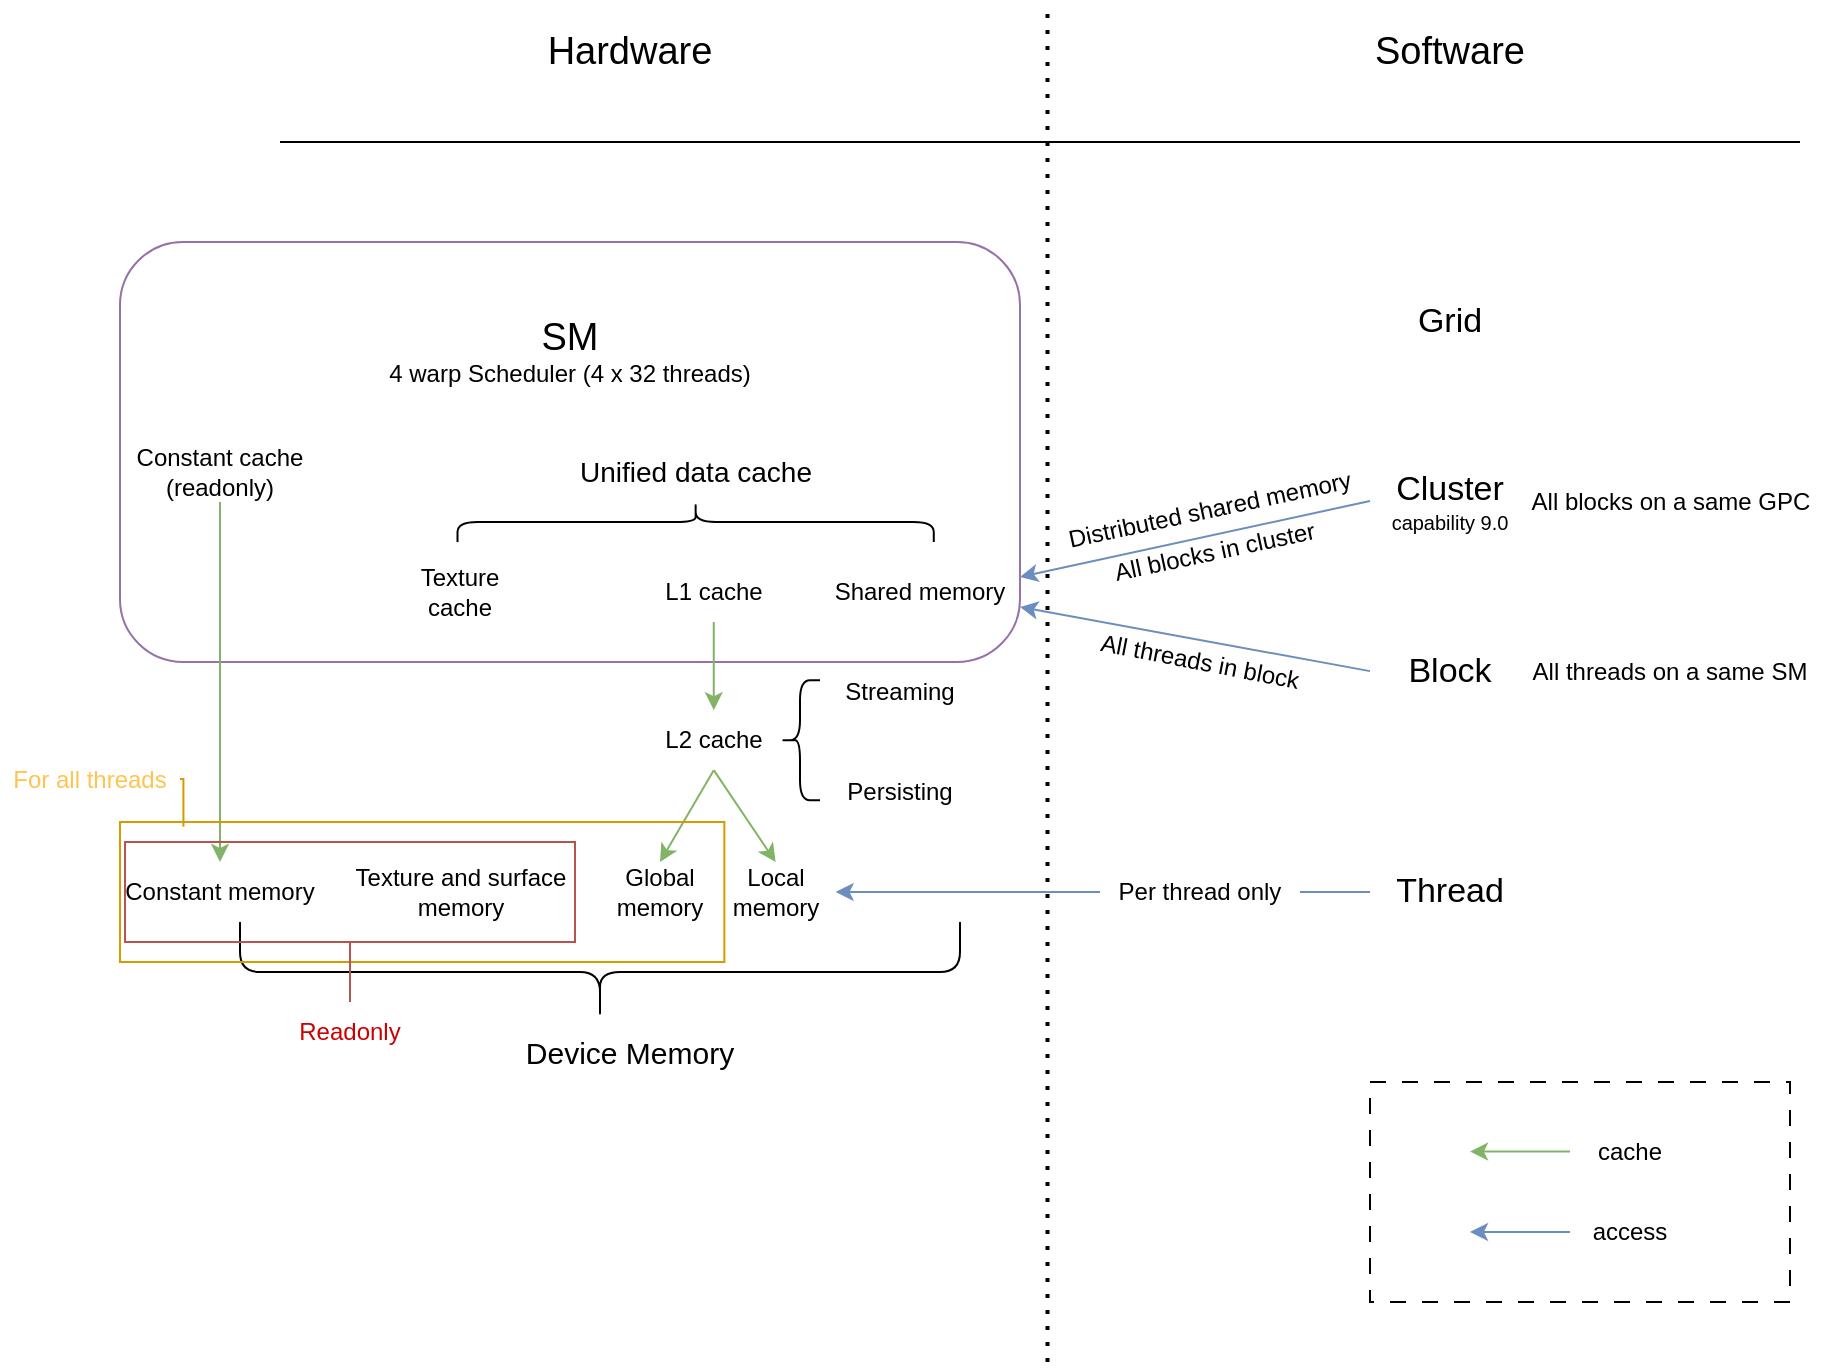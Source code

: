 <mxfile version="24.2.2" type="device">
  <diagram name="Page-1" id="Li-CGSvkNxsTUz18ZMYy">
    <mxGraphModel dx="2199" dy="939" grid="1" gridSize="10" guides="1" tooltips="1" connect="1" arrows="1" fold="1" page="1" pageScale="1" pageWidth="850" pageHeight="1100" math="0" shadow="0">
      <root>
        <mxCell id="0" />
        <mxCell id="1" parent="0" />
        <mxCell id="GviEnj7zUal1xYC4-U6z-1" value="&lt;font style=&quot;font-size: 19px;&quot;&gt;Hardware&lt;/font&gt;" style="text;html=1;align=center;verticalAlign=middle;whiteSpace=wrap;rounded=0;" vertex="1" parent="1">
          <mxGeometry x="150" y="90" width="130" height="50" as="geometry" />
        </mxCell>
        <mxCell id="GviEnj7zUal1xYC4-U6z-2" value="&lt;font style=&quot;font-size: 19px;&quot;&gt;Software&lt;/font&gt;" style="text;html=1;align=center;verticalAlign=middle;whiteSpace=wrap;rounded=0;" vertex="1" parent="1">
          <mxGeometry x="560" y="90" width="130" height="50" as="geometry" />
        </mxCell>
        <mxCell id="GviEnj7zUal1xYC4-U6z-3" value="" style="endArrow=none;dashed=1;html=1;dashPattern=1 3;strokeWidth=2;rounded=0;" edge="1" parent="1">
          <mxGeometry width="50" height="50" relative="1" as="geometry">
            <mxPoint x="423.75" y="770" as="sourcePoint" />
            <mxPoint x="423.75" y="90" as="targetPoint" />
          </mxGeometry>
        </mxCell>
        <mxCell id="GviEnj7zUal1xYC4-U6z-4" value="" style="endArrow=none;html=1;rounded=0;" edge="1" parent="1">
          <mxGeometry width="50" height="50" relative="1" as="geometry">
            <mxPoint x="40" y="160" as="sourcePoint" />
            <mxPoint x="800" y="160" as="targetPoint" />
          </mxGeometry>
        </mxCell>
        <mxCell id="GviEnj7zUal1xYC4-U6z-5" value="&lt;font style=&quot;font-size: 19px;&quot;&gt;SM&lt;/font&gt;&lt;div&gt;4 warp Scheduler (4 x 32 threads)&lt;/div&gt;&lt;div&gt;&lt;br&gt;&lt;/div&gt;&lt;div&gt;&lt;br&gt;&lt;/div&gt;&lt;div&gt;&lt;br&gt;&lt;/div&gt;&lt;div&gt;&lt;br&gt;&lt;/div&gt;&lt;div&gt;&lt;br&gt;&lt;/div&gt;&lt;div&gt;&lt;br&gt;&lt;/div&gt;&lt;div&gt;&lt;br&gt;&lt;/div&gt;" style="rounded=1;whiteSpace=wrap;html=1;fillColor=none;strokeColor=#9673a6;" vertex="1" parent="1">
          <mxGeometry x="-40" y="210" width="450" height="210" as="geometry" />
        </mxCell>
        <mxCell id="GviEnj7zUal1xYC4-U6z-11" value="" style="shape=curlyBracket;whiteSpace=wrap;html=1;rounded=1;labelPosition=left;verticalLabelPosition=middle;align=right;verticalAlign=middle;rotation=90;" vertex="1" parent="1">
          <mxGeometry x="237.82" y="230.94" width="20" height="238.13" as="geometry" />
        </mxCell>
        <mxCell id="GviEnj7zUal1xYC4-U6z-12" value="&lt;font style=&quot;font-size: 14px;&quot;&gt;Unified data cache&lt;/font&gt;" style="text;html=1;align=center;verticalAlign=middle;whiteSpace=wrap;rounded=0;" vertex="1" parent="1">
          <mxGeometry x="187.5" y="310" width="120" height="30" as="geometry" />
        </mxCell>
        <mxCell id="GviEnj7zUal1xYC4-U6z-13" value="L1 cache" style="text;html=1;align=center;verticalAlign=middle;whiteSpace=wrap;rounded=0;" vertex="1" parent="1">
          <mxGeometry x="226.88" y="370" width="60" height="30" as="geometry" />
        </mxCell>
        <mxCell id="GviEnj7zUal1xYC4-U6z-14" value="Texture cache" style="text;html=1;align=center;verticalAlign=middle;whiteSpace=wrap;rounded=0;" vertex="1" parent="1">
          <mxGeometry x="100" y="370" width="60" height="30" as="geometry" />
        </mxCell>
        <mxCell id="GviEnj7zUal1xYC4-U6z-15" value="Shared memory" style="text;html=1;align=center;verticalAlign=middle;whiteSpace=wrap;rounded=0;" vertex="1" parent="1">
          <mxGeometry x="310" y="370" width="100" height="30" as="geometry" />
        </mxCell>
        <mxCell id="GviEnj7zUal1xYC4-U6z-16" value="" style="shape=curlyBracket;whiteSpace=wrap;html=1;rounded=1;labelPosition=left;verticalLabelPosition=middle;align=right;verticalAlign=middle;rotation=0;" vertex="1" parent="1">
          <mxGeometry x="290" y="429.07" width="20" height="60" as="geometry" />
        </mxCell>
        <mxCell id="GviEnj7zUal1xYC4-U6z-17" value="L2 cache" style="text;html=1;align=center;verticalAlign=middle;whiteSpace=wrap;rounded=0;" vertex="1" parent="1">
          <mxGeometry x="226.88" y="444.07" width="60" height="30" as="geometry" />
        </mxCell>
        <mxCell id="GviEnj7zUal1xYC4-U6z-18" value="Persisting" style="text;html=1;align=center;verticalAlign=middle;whiteSpace=wrap;rounded=0;" vertex="1" parent="1">
          <mxGeometry x="320" y="470" width="60" height="30" as="geometry" />
        </mxCell>
        <mxCell id="GviEnj7zUal1xYC4-U6z-19" value="Streaming" style="text;html=1;align=center;verticalAlign=middle;whiteSpace=wrap;rounded=0;" vertex="1" parent="1">
          <mxGeometry x="320" y="420" width="60" height="30" as="geometry" />
        </mxCell>
        <mxCell id="GviEnj7zUal1xYC4-U6z-20" value="" style="shape=curlyBracket;whiteSpace=wrap;html=1;rounded=1;labelPosition=left;verticalLabelPosition=middle;align=right;verticalAlign=middle;rotation=-90;" vertex="1" parent="1">
          <mxGeometry x="175" y="395" width="50" height="360" as="geometry" />
        </mxCell>
        <mxCell id="GviEnj7zUal1xYC4-U6z-21" value="&lt;font style=&quot;font-size: 15px;&quot;&gt;Device Memory&lt;/font&gt;" style="text;html=1;align=center;verticalAlign=middle;whiteSpace=wrap;rounded=0;" vertex="1" parent="1">
          <mxGeometry x="155" y="600" width="120" height="30" as="geometry" />
        </mxCell>
        <mxCell id="GviEnj7zUal1xYC4-U6z-22" value="Constant cache&lt;div&gt;(readonly)&lt;/div&gt;" style="text;html=1;align=center;verticalAlign=middle;whiteSpace=wrap;rounded=0;" vertex="1" parent="1">
          <mxGeometry x="-40" y="310" width="100" height="30" as="geometry" />
        </mxCell>
        <mxCell id="GviEnj7zUal1xYC4-U6z-23" value="Constant memory" style="text;html=1;align=center;verticalAlign=middle;whiteSpace=wrap;rounded=0;" vertex="1" parent="1">
          <mxGeometry x="-45" y="520" width="110" height="30" as="geometry" />
        </mxCell>
        <mxCell id="GviEnj7zUal1xYC4-U6z-24" value="Texture and surface&lt;div&gt;memory&lt;/div&gt;" style="text;html=1;align=center;verticalAlign=middle;whiteSpace=wrap;rounded=0;" vertex="1" parent="1">
          <mxGeometry x="72.5" y="520" width="115" height="30" as="geometry" />
        </mxCell>
        <mxCell id="GviEnj7zUal1xYC4-U6z-25" value="Global&lt;div&gt;memory&lt;/div&gt;" style="text;html=1;align=center;verticalAlign=middle;whiteSpace=wrap;rounded=0;" vertex="1" parent="1">
          <mxGeometry x="200" y="520" width="60" height="30" as="geometry" />
        </mxCell>
        <mxCell id="GviEnj7zUal1xYC4-U6z-26" value="Local&lt;div&gt;memory&lt;/div&gt;" style="text;html=1;align=center;verticalAlign=middle;whiteSpace=wrap;rounded=0;" vertex="1" parent="1">
          <mxGeometry x="257.82" y="520" width="60" height="30" as="geometry" />
        </mxCell>
        <mxCell id="GviEnj7zUal1xYC4-U6z-46" style="edgeStyle=orthogonalEdgeStyle;rounded=0;orthogonalLoop=1;jettySize=auto;html=1;exitX=0;exitY=0.5;exitDx=0;exitDy=0;entryX=1;entryY=0.5;entryDx=0;entryDy=0;fillColor=#dae8fc;strokeColor=#6c8ebf;" edge="1" parent="1" source="GviEnj7zUal1xYC4-U6z-47" target="GviEnj7zUal1xYC4-U6z-26">
          <mxGeometry relative="1" as="geometry" />
        </mxCell>
        <mxCell id="GviEnj7zUal1xYC4-U6z-28" value="&lt;font style=&quot;font-size: 17px;&quot;&gt;Thread&lt;/font&gt;" style="text;html=1;align=center;verticalAlign=middle;whiteSpace=wrap;rounded=0;" vertex="1" parent="1">
          <mxGeometry x="585" y="515.5" width="80" height="39" as="geometry" />
        </mxCell>
        <mxCell id="GviEnj7zUal1xYC4-U6z-49" style="rounded=0;orthogonalLoop=1;jettySize=auto;html=1;exitX=0;exitY=0.5;exitDx=0;exitDy=0;entryX=1;entryY=0.75;entryDx=0;entryDy=0;fillColor=#dae8fc;strokeColor=#6c8ebf;" edge="1" parent="1" source="GviEnj7zUal1xYC4-U6z-29" target="GviEnj7zUal1xYC4-U6z-15">
          <mxGeometry relative="1" as="geometry" />
        </mxCell>
        <mxCell id="GviEnj7zUal1xYC4-U6z-29" value="&lt;font style=&quot;font-size: 17px;&quot;&gt;Block&lt;/font&gt;" style="text;html=1;align=center;verticalAlign=middle;whiteSpace=wrap;rounded=0;" vertex="1" parent="1">
          <mxGeometry x="585" y="405.07" width="80" height="39" as="geometry" />
        </mxCell>
        <mxCell id="GviEnj7zUal1xYC4-U6z-30" value="&lt;font style=&quot;font-size: 17px;&quot;&gt;Grid&lt;/font&gt;" style="text;html=1;align=center;verticalAlign=middle;whiteSpace=wrap;rounded=0;" vertex="1" parent="1">
          <mxGeometry x="585" y="230.94" width="80" height="39" as="geometry" />
        </mxCell>
        <mxCell id="GviEnj7zUal1xYC4-U6z-50" style="rounded=0;orthogonalLoop=1;jettySize=auto;html=1;exitX=0;exitY=0.5;exitDx=0;exitDy=0;entryX=1;entryY=0.25;entryDx=0;entryDy=0;fillColor=#dae8fc;strokeColor=#6c8ebf;" edge="1" parent="1" source="GviEnj7zUal1xYC4-U6z-31" target="GviEnj7zUal1xYC4-U6z-15">
          <mxGeometry relative="1" as="geometry" />
        </mxCell>
        <mxCell id="GviEnj7zUal1xYC4-U6z-31" value="&lt;font style=&quot;font-size: 17px;&quot;&gt;Cluster&lt;/font&gt;&lt;div style=&quot;font-size: 10px;&quot;&gt;&lt;font style=&quot;font-size: 10px;&quot;&gt;capability 9.0&lt;/font&gt;&lt;/div&gt;" style="text;html=1;align=center;verticalAlign=middle;whiteSpace=wrap;rounded=0;" vertex="1" parent="1">
          <mxGeometry x="585" y="320" width="80" height="39" as="geometry" />
        </mxCell>
        <mxCell id="GviEnj7zUal1xYC4-U6z-32" value="" style="endArrow=classic;html=1;rounded=0;fillColor=#d5e8d4;strokeColor=#82b366;" edge="1" parent="1">
          <mxGeometry width="50" height="50" relative="1" as="geometry">
            <mxPoint x="685" y="664.79" as="sourcePoint" />
            <mxPoint x="635" y="664.79" as="targetPoint" />
          </mxGeometry>
        </mxCell>
        <mxCell id="GviEnj7zUal1xYC4-U6z-33" value="" style="endArrow=classic;html=1;rounded=0;entryX=0.5;entryY=0;entryDx=0;entryDy=0;fillColor=#d5e8d4;strokeColor=#82b366;" edge="1" parent="1" source="GviEnj7zUal1xYC4-U6z-22" target="GviEnj7zUal1xYC4-U6z-23">
          <mxGeometry width="50" height="50" relative="1" as="geometry">
            <mxPoint x="-1" y="370" as="sourcePoint" />
            <mxPoint x="-1" y="490" as="targetPoint" />
          </mxGeometry>
        </mxCell>
        <mxCell id="GviEnj7zUal1xYC4-U6z-34" value="" style="endArrow=classic;html=1;rounded=0;entryX=0.5;entryY=0;entryDx=0;entryDy=0;exitX=0.5;exitY=1;exitDx=0;exitDy=0;fillColor=#d5e8d4;strokeColor=#82b366;" edge="1" parent="1" source="GviEnj7zUal1xYC4-U6z-13" target="GviEnj7zUal1xYC4-U6z-17">
          <mxGeometry width="50" height="50" relative="1" as="geometry">
            <mxPoint x="187.5" y="390" as="sourcePoint" />
            <mxPoint x="187.5" y="510" as="targetPoint" />
          </mxGeometry>
        </mxCell>
        <mxCell id="GviEnj7zUal1xYC4-U6z-35" value="" style="endArrow=classic;html=1;rounded=0;entryX=0.5;entryY=0;entryDx=0;entryDy=0;exitX=0.5;exitY=1;exitDx=0;exitDy=0;fillColor=#d5e8d4;strokeColor=#82b366;" edge="1" parent="1" source="GviEnj7zUal1xYC4-U6z-17" target="GviEnj7zUal1xYC4-U6z-25">
          <mxGeometry width="50" height="50" relative="1" as="geometry">
            <mxPoint x="187.5" y="418.5" as="sourcePoint" />
            <mxPoint x="187.5" y="538.5" as="targetPoint" />
          </mxGeometry>
        </mxCell>
        <mxCell id="GviEnj7zUal1xYC4-U6z-36" value="" style="endArrow=classic;html=1;rounded=0;entryX=0.5;entryY=0;entryDx=0;entryDy=0;exitX=0.5;exitY=1;exitDx=0;exitDy=0;fillColor=#d5e8d4;strokeColor=#82b366;" edge="1" parent="1" source="GviEnj7zUal1xYC4-U6z-17" target="GviEnj7zUal1xYC4-U6z-26">
          <mxGeometry width="50" height="50" relative="1" as="geometry">
            <mxPoint x="280.12" y="474" as="sourcePoint" />
            <mxPoint x="253.12" y="520" as="targetPoint" />
          </mxGeometry>
        </mxCell>
        <mxCell id="GviEnj7zUal1xYC4-U6z-37" value="" style="rounded=0;whiteSpace=wrap;html=1;fillColor=none;strokeColor=#d79b00;" vertex="1" parent="1">
          <mxGeometry x="-40" y="500" width="302.18" height="70" as="geometry" />
        </mxCell>
        <mxCell id="GviEnj7zUal1xYC4-U6z-39" value="" style="rounded=0;whiteSpace=wrap;html=1;fillColor=none;strokeColor=#b85450;" vertex="1" parent="1">
          <mxGeometry x="-37.5" y="510" width="225" height="50" as="geometry" />
        </mxCell>
        <mxCell id="GviEnj7zUal1xYC4-U6z-44" style="edgeStyle=orthogonalEdgeStyle;rounded=0;orthogonalLoop=1;jettySize=auto;html=1;exitX=0.5;exitY=0;exitDx=0;exitDy=0;endArrow=none;endFill=0;fillColor=#f8cecc;strokeColor=#b85450;" edge="1" parent="1" source="GviEnj7zUal1xYC4-U6z-40" target="GviEnj7zUal1xYC4-U6z-39">
          <mxGeometry relative="1" as="geometry" />
        </mxCell>
        <mxCell id="GviEnj7zUal1xYC4-U6z-40" value="&lt;font color=&quot;#cc0000&quot;&gt;Readonly&lt;/font&gt;" style="text;html=1;align=center;verticalAlign=middle;whiteSpace=wrap;rounded=0;" vertex="1" parent="1">
          <mxGeometry x="45" y="590" width="60" height="30" as="geometry" />
        </mxCell>
        <mxCell id="GviEnj7zUal1xYC4-U6z-41" value="&lt;font color=&quot;#ffc450&quot;&gt;For all threads&lt;/font&gt;" style="text;html=1;align=center;verticalAlign=middle;whiteSpace=wrap;rounded=0;fillColor=none;strokeColor=none;" vertex="1" parent="1">
          <mxGeometry x="-100" y="463.5" width="90" height="30" as="geometry" />
        </mxCell>
        <mxCell id="GviEnj7zUal1xYC4-U6z-42" style="edgeStyle=orthogonalEdgeStyle;rounded=0;orthogonalLoop=1;jettySize=auto;html=1;exitX=1;exitY=0.5;exitDx=0;exitDy=0;entryX=0.105;entryY=0.034;entryDx=0;entryDy=0;entryPerimeter=0;endArrow=none;endFill=0;fillColor=#ffe6cc;strokeColor=#d79b00;" edge="1" parent="1" source="GviEnj7zUal1xYC4-U6z-41" target="GviEnj7zUal1xYC4-U6z-37">
          <mxGeometry relative="1" as="geometry" />
        </mxCell>
        <mxCell id="GviEnj7zUal1xYC4-U6z-48" value="" style="edgeStyle=orthogonalEdgeStyle;rounded=0;orthogonalLoop=1;jettySize=auto;html=1;exitX=0;exitY=0.5;exitDx=0;exitDy=0;entryX=1;entryY=0.5;entryDx=0;entryDy=0;fillColor=#dae8fc;strokeColor=#6c8ebf;endArrow=none;endFill=0;" edge="1" parent="1" source="GviEnj7zUal1xYC4-U6z-28" target="GviEnj7zUal1xYC4-U6z-47">
          <mxGeometry relative="1" as="geometry">
            <mxPoint x="585" y="535" as="sourcePoint" />
            <mxPoint x="318" y="535" as="targetPoint" />
          </mxGeometry>
        </mxCell>
        <mxCell id="GviEnj7zUal1xYC4-U6z-47" value="Per thread only" style="text;html=1;align=center;verticalAlign=middle;whiteSpace=wrap;rounded=0;fillColor=none;strokeColor=none;" vertex="1" parent="1">
          <mxGeometry x="450" y="520" width="100" height="30" as="geometry" />
        </mxCell>
        <mxCell id="GviEnj7zUal1xYC4-U6z-51" value="Distributed shared memory" style="text;html=1;align=center;verticalAlign=middle;whiteSpace=wrap;rounded=0;rotation=348;" vertex="1" parent="1">
          <mxGeometry x="425" y="329" width="160" height="30" as="geometry" />
        </mxCell>
        <mxCell id="GviEnj7zUal1xYC4-U6z-52" value="All threads in block" style="text;html=1;align=center;verticalAlign=middle;whiteSpace=wrap;rounded=0;rotation=11;" vertex="1" parent="1">
          <mxGeometry x="445" y="405.07" width="110" height="30" as="geometry" />
        </mxCell>
        <mxCell id="GviEnj7zUal1xYC4-U6z-55" value="All blocks in cluster" style="text;html=1;align=center;verticalAlign=middle;whiteSpace=wrap;rounded=0;rotation=348;" vertex="1" parent="1">
          <mxGeometry x="450" y="350" width="115" height="30" as="geometry" />
        </mxCell>
        <mxCell id="GviEnj7zUal1xYC4-U6z-56" value="All threads on a same SM" style="text;html=1;align=center;verticalAlign=middle;whiteSpace=wrap;rounded=0;" vertex="1" parent="1">
          <mxGeometry x="665" y="409.57" width="140" height="30" as="geometry" />
        </mxCell>
        <mxCell id="GviEnj7zUal1xYC4-U6z-57" value="All blocks on a same GPC" style="text;html=1;align=center;verticalAlign=middle;whiteSpace=wrap;rounded=0;" vertex="1" parent="1">
          <mxGeometry x="657.5" y="324.5" width="155" height="30" as="geometry" />
        </mxCell>
        <mxCell id="GviEnj7zUal1xYC4-U6z-58" value="" style="rounded=0;whiteSpace=wrap;html=1;fillColor=none;dashed=1;dashPattern=8 8;" vertex="1" parent="1">
          <mxGeometry x="585" y="630" width="210" height="110" as="geometry" />
        </mxCell>
        <mxCell id="GviEnj7zUal1xYC4-U6z-60" value="cache" style="text;html=1;align=center;verticalAlign=middle;whiteSpace=wrap;rounded=0;" vertex="1" parent="1">
          <mxGeometry x="685" y="655" width="60" height="20" as="geometry" />
        </mxCell>
        <mxCell id="GviEnj7zUal1xYC4-U6z-61" value="" style="endArrow=classic;html=1;rounded=0;fillColor=#dae8fc;strokeColor=#6c8ebf;" edge="1" parent="1">
          <mxGeometry width="50" height="50" relative="1" as="geometry">
            <mxPoint x="685" y="705" as="sourcePoint" />
            <mxPoint x="635" y="705" as="targetPoint" />
          </mxGeometry>
        </mxCell>
        <mxCell id="GviEnj7zUal1xYC4-U6z-62" value="access" style="text;html=1;align=center;verticalAlign=middle;whiteSpace=wrap;rounded=0;" vertex="1" parent="1">
          <mxGeometry x="685" y="695" width="60" height="20" as="geometry" />
        </mxCell>
      </root>
    </mxGraphModel>
  </diagram>
</mxfile>
